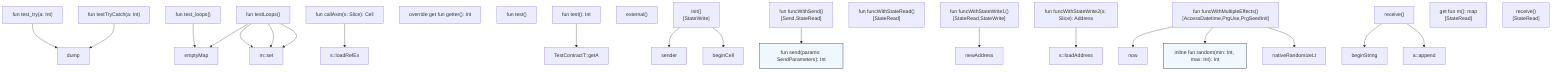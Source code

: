 graph TD
    node_12["inline fun random(min: Int, max: Int): Int"]
    node_15["fun send(params: SendParameters): Int"]
    node_17["fun test_try(a: Int)"]
    node_18["fun test_loops()"]
    node_19["fun testTryCatch(a: Int)"]
    node_20["fun testLoops()"]
    node_21["fun callAsm(s: Slice): Cell"]
    node_22["override get fun getter(): Int"]
    node_23["fun test()"]
    node_24["fun test(): Int"]
    node_25["external()"]
    node_26["init()
[StateWrite<addr,b,s>]"]
    node_27["fun funcWithSend()
[Send,StateRead<addr>]"]
    node_28["fun funcWithStateRead()
[StateRead<addr>]"]
    node_29["fun funcWithStateWrite1()
[StateRead<b,addr,s>,StateWrite<addr>]"]
    node_30["fun funcWithStateWrite2(s: Slice): Address"]
    node_31["fun funcWithMultipleEffects()
[AccessDatetime,PrgUse,PrgSeedInit]"]
    node_32["receive()"]
    node_33["get fun m(): map<Int, Int>
[StateRead<m>]"]
    node_34["receive()
[StateRead<m>]"]
    node_35["dump"]
    node_36["emptyMap"]
    node_37["m::set"]
    node_38["s::loadRefEx"]
    node_39["TestContractT::getA"]
    node_40["sender"]
    node_41["beginCell"]
    node_42["newAddress"]
    node_43["s::loadAddress"]
    node_44["now"]
    node_45["nativeRandomizeLt"]
    node_46["beginString"]
    node_47["a::append"]
    node_17 --> node_35
    node_18 --> node_36
    node_19 --> node_35
    node_20 --> node_36
    node_20 --> node_37
    node_20 --> node_37
    node_20 --> node_37
    node_21 --> node_38
    node_24 --> node_39
    node_26 --> node_40
    node_26 --> node_41
    node_27 --> node_15
    node_29 --> node_42
    node_30 --> node_43
    node_31 --> node_44
    node_31 --> node_12
    node_31 --> node_45
    node_32 --> node_46
    node_32 --> node_47
    style node_12 fill:#F0F8FF,stroke:#000,stroke-width:1px;
    style node_15 fill:#F0F8FF,stroke:#000,stroke-width:1px;